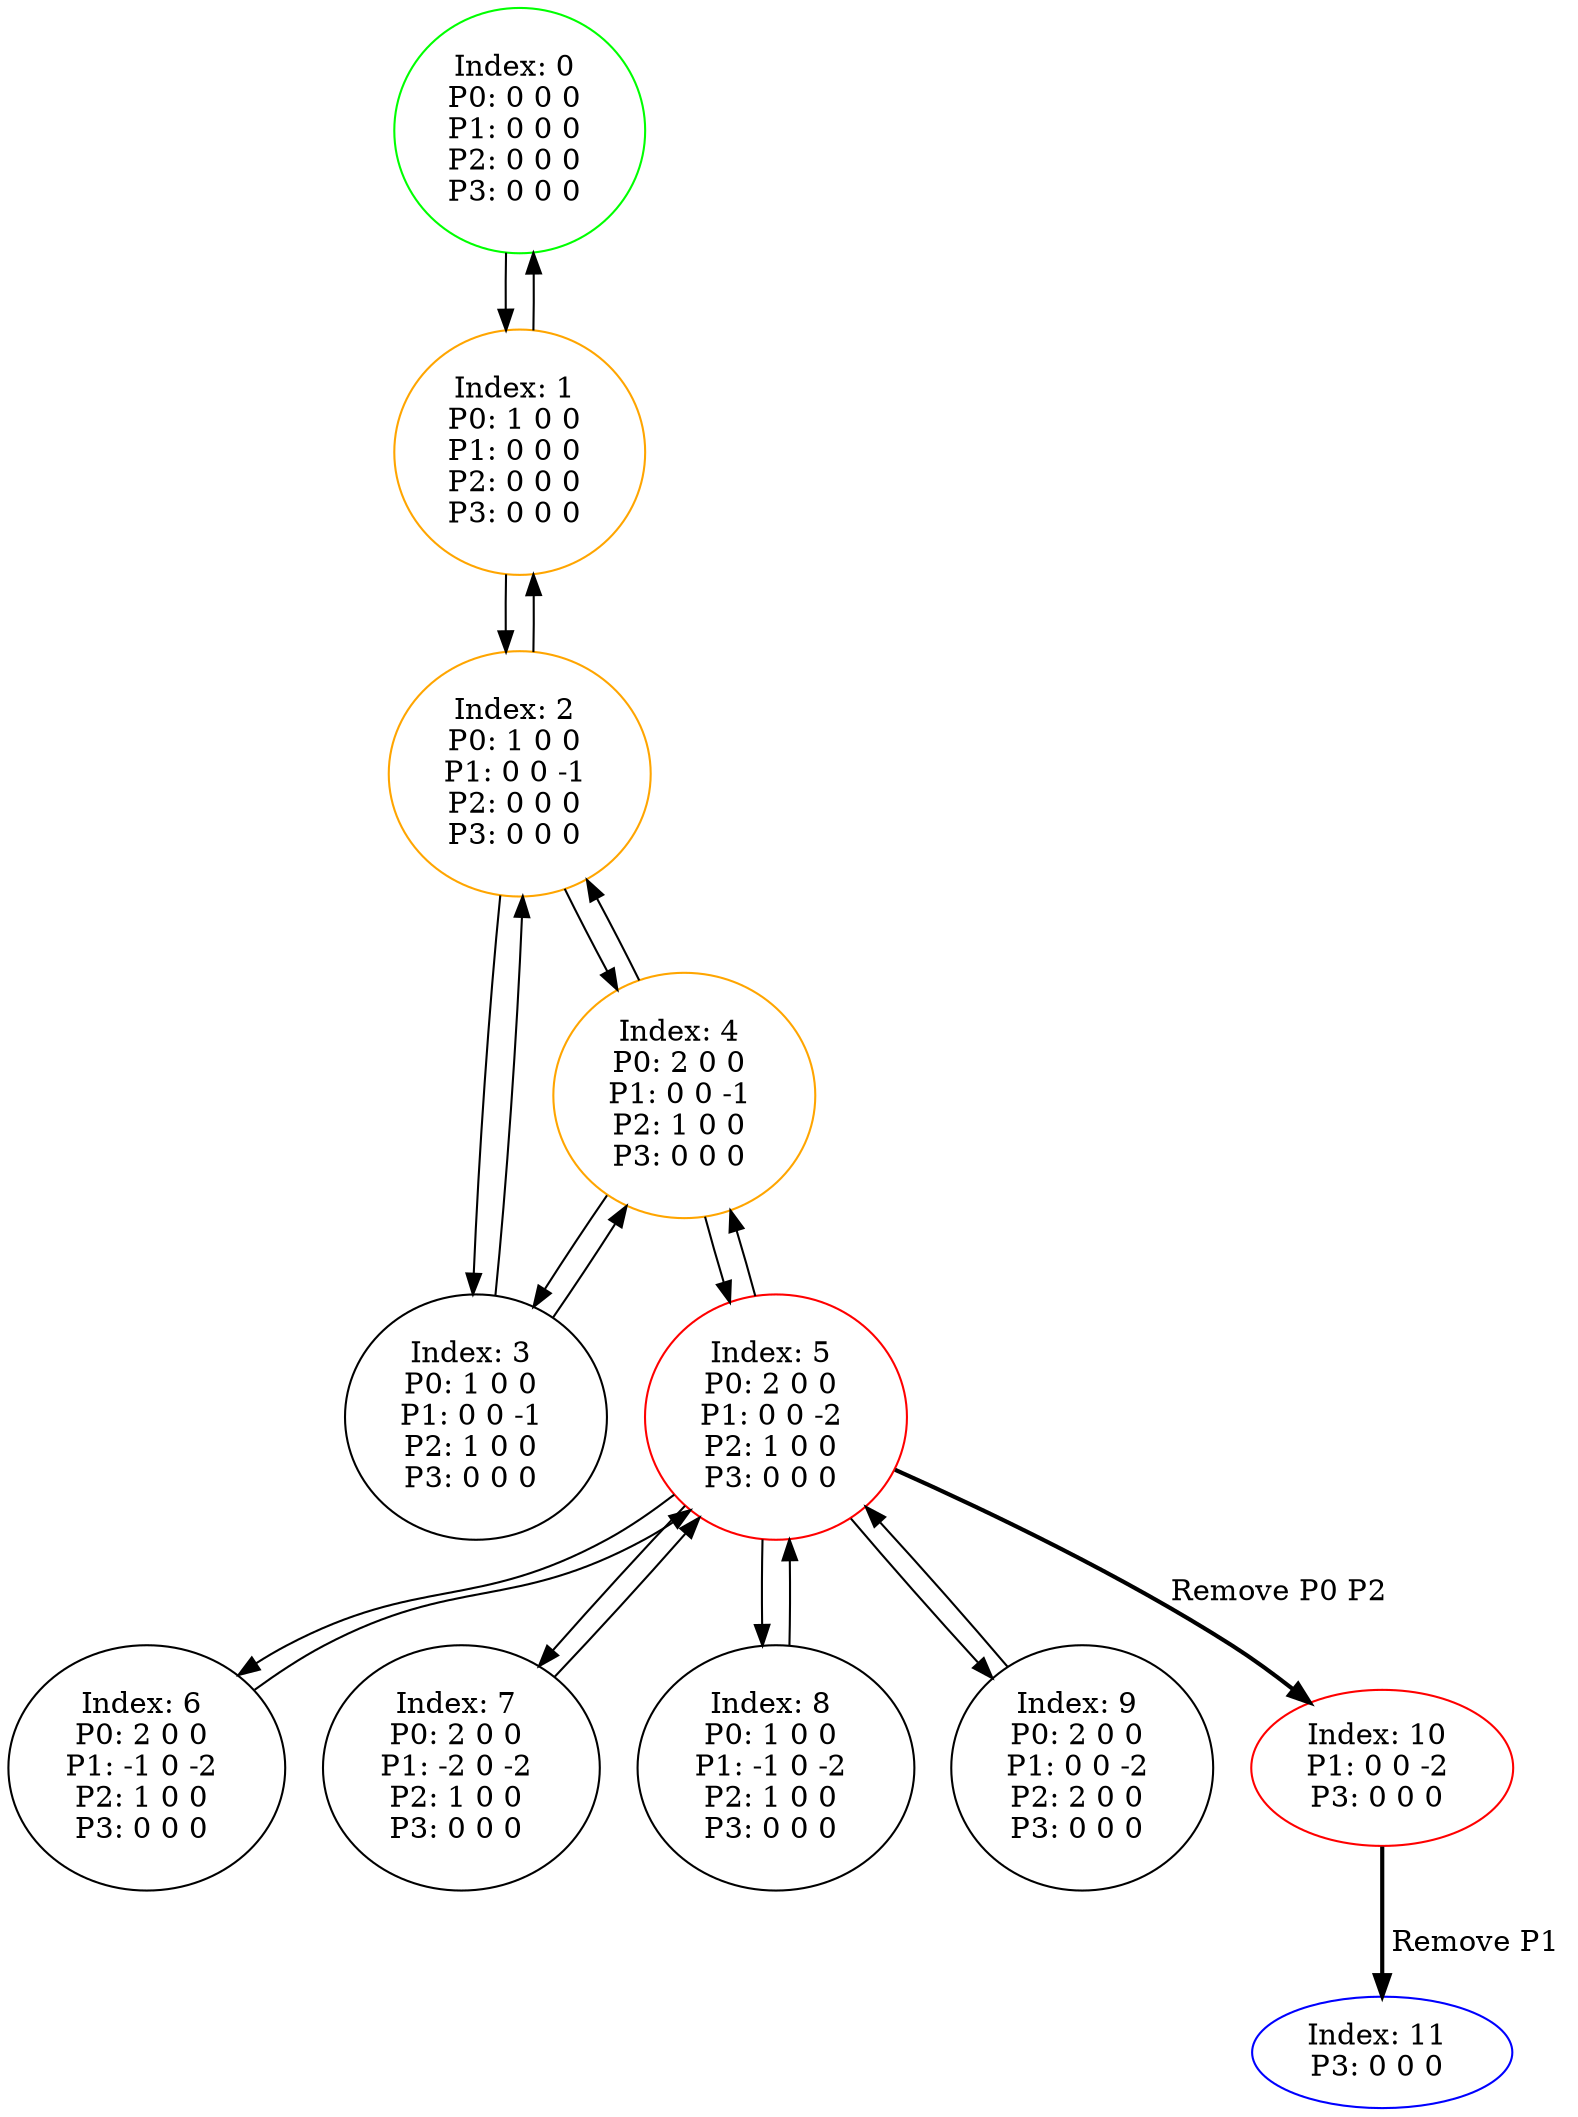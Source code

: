 digraph G {
color = "black"
0[label = "Index: 0 
P0: 0 0 0 
P1: 0 0 0 
P2: 0 0 0 
P3: 0 0 0 
", color = "green"]
1[label = "Index: 1 
P0: 1 0 0 
P1: 0 0 0 
P2: 0 0 0 
P3: 0 0 0 
", color = "orange"]
2[label = "Index: 2 
P0: 1 0 0 
P1: 0 0 -1 
P2: 0 0 0 
P3: 0 0 0 
", color = "orange"]
3[label = "Index: 3 
P0: 1 0 0 
P1: 0 0 -1 
P2: 1 0 0 
P3: 0 0 0 
"]
4[label = "Index: 4 
P0: 2 0 0 
P1: 0 0 -1 
P2: 1 0 0 
P3: 0 0 0 
", color = "orange"]
5[label = "Index: 5 
P0: 2 0 0 
P1: 0 0 -2 
P2: 1 0 0 
P3: 0 0 0 
", color = "red"]
6[label = "Index: 6 
P0: 2 0 0 
P1: -1 0 -2 
P2: 1 0 0 
P3: 0 0 0 
"]
7[label = "Index: 7 
P0: 2 0 0 
P1: -2 0 -2 
P2: 1 0 0 
P3: 0 0 0 
"]
8[label = "Index: 8 
P0: 1 0 0 
P1: -1 0 -2 
P2: 1 0 0 
P3: 0 0 0 
"]
9[label = "Index: 9 
P0: 2 0 0 
P1: 0 0 -2 
P2: 2 0 0 
P3: 0 0 0 
"]
10[label = "Index: 10 
P1: 0 0 -2 
P3: 0 0 0 
", color = "red"]
11[label = "Index: 11 
P3: 0 0 0 
", color = "blue"]
0 -> 1

1 -> 0
1 -> 2

2 -> 1
2 -> 3
2 -> 4

3 -> 2
3 -> 4

4 -> 2
4 -> 3
4 -> 5

5 -> 4
5 -> 6
5 -> 7
5 -> 8
5 -> 9
5 -> 10[style=bold label=" Remove P0 P2 "];


6 -> 5

7 -> 5

8 -> 5

9 -> 5

10 -> 11[style=bold label=" Remove P1 "];


}
